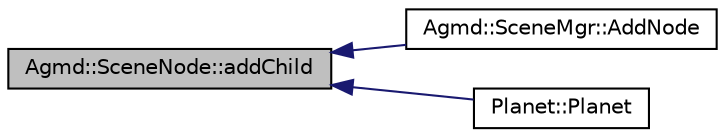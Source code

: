 digraph "Agmd::SceneNode::addChild"
{
  edge [fontname="Helvetica",fontsize="10",labelfontname="Helvetica",labelfontsize="10"];
  node [fontname="Helvetica",fontsize="10",shape=record];
  rankdir="LR";
  Node1 [label="Agmd::SceneNode::addChild",height=0.2,width=0.4,color="black", fillcolor="grey75", style="filled" fontcolor="black"];
  Node1 -> Node2 [dir="back",color="midnightblue",fontsize="10",style="solid",fontname="Helvetica"];
  Node2 [label="Agmd::SceneMgr::AddNode",height=0.2,width=0.4,color="black", fillcolor="white", style="filled",URL="$class_agmd_1_1_scene_mgr.html#a8ba20e6b3ae6e7c8f40ec1231b127c5f"];
  Node1 -> Node3 [dir="back",color="midnightblue",fontsize="10",style="solid",fontname="Helvetica"];
  Node3 [label="Planet::Planet",height=0.2,width=0.4,color="black", fillcolor="white", style="filled",URL="$class_planet.html#adbd5bfd2c35ff4b226a586ad9b2cf3a7"];
}
